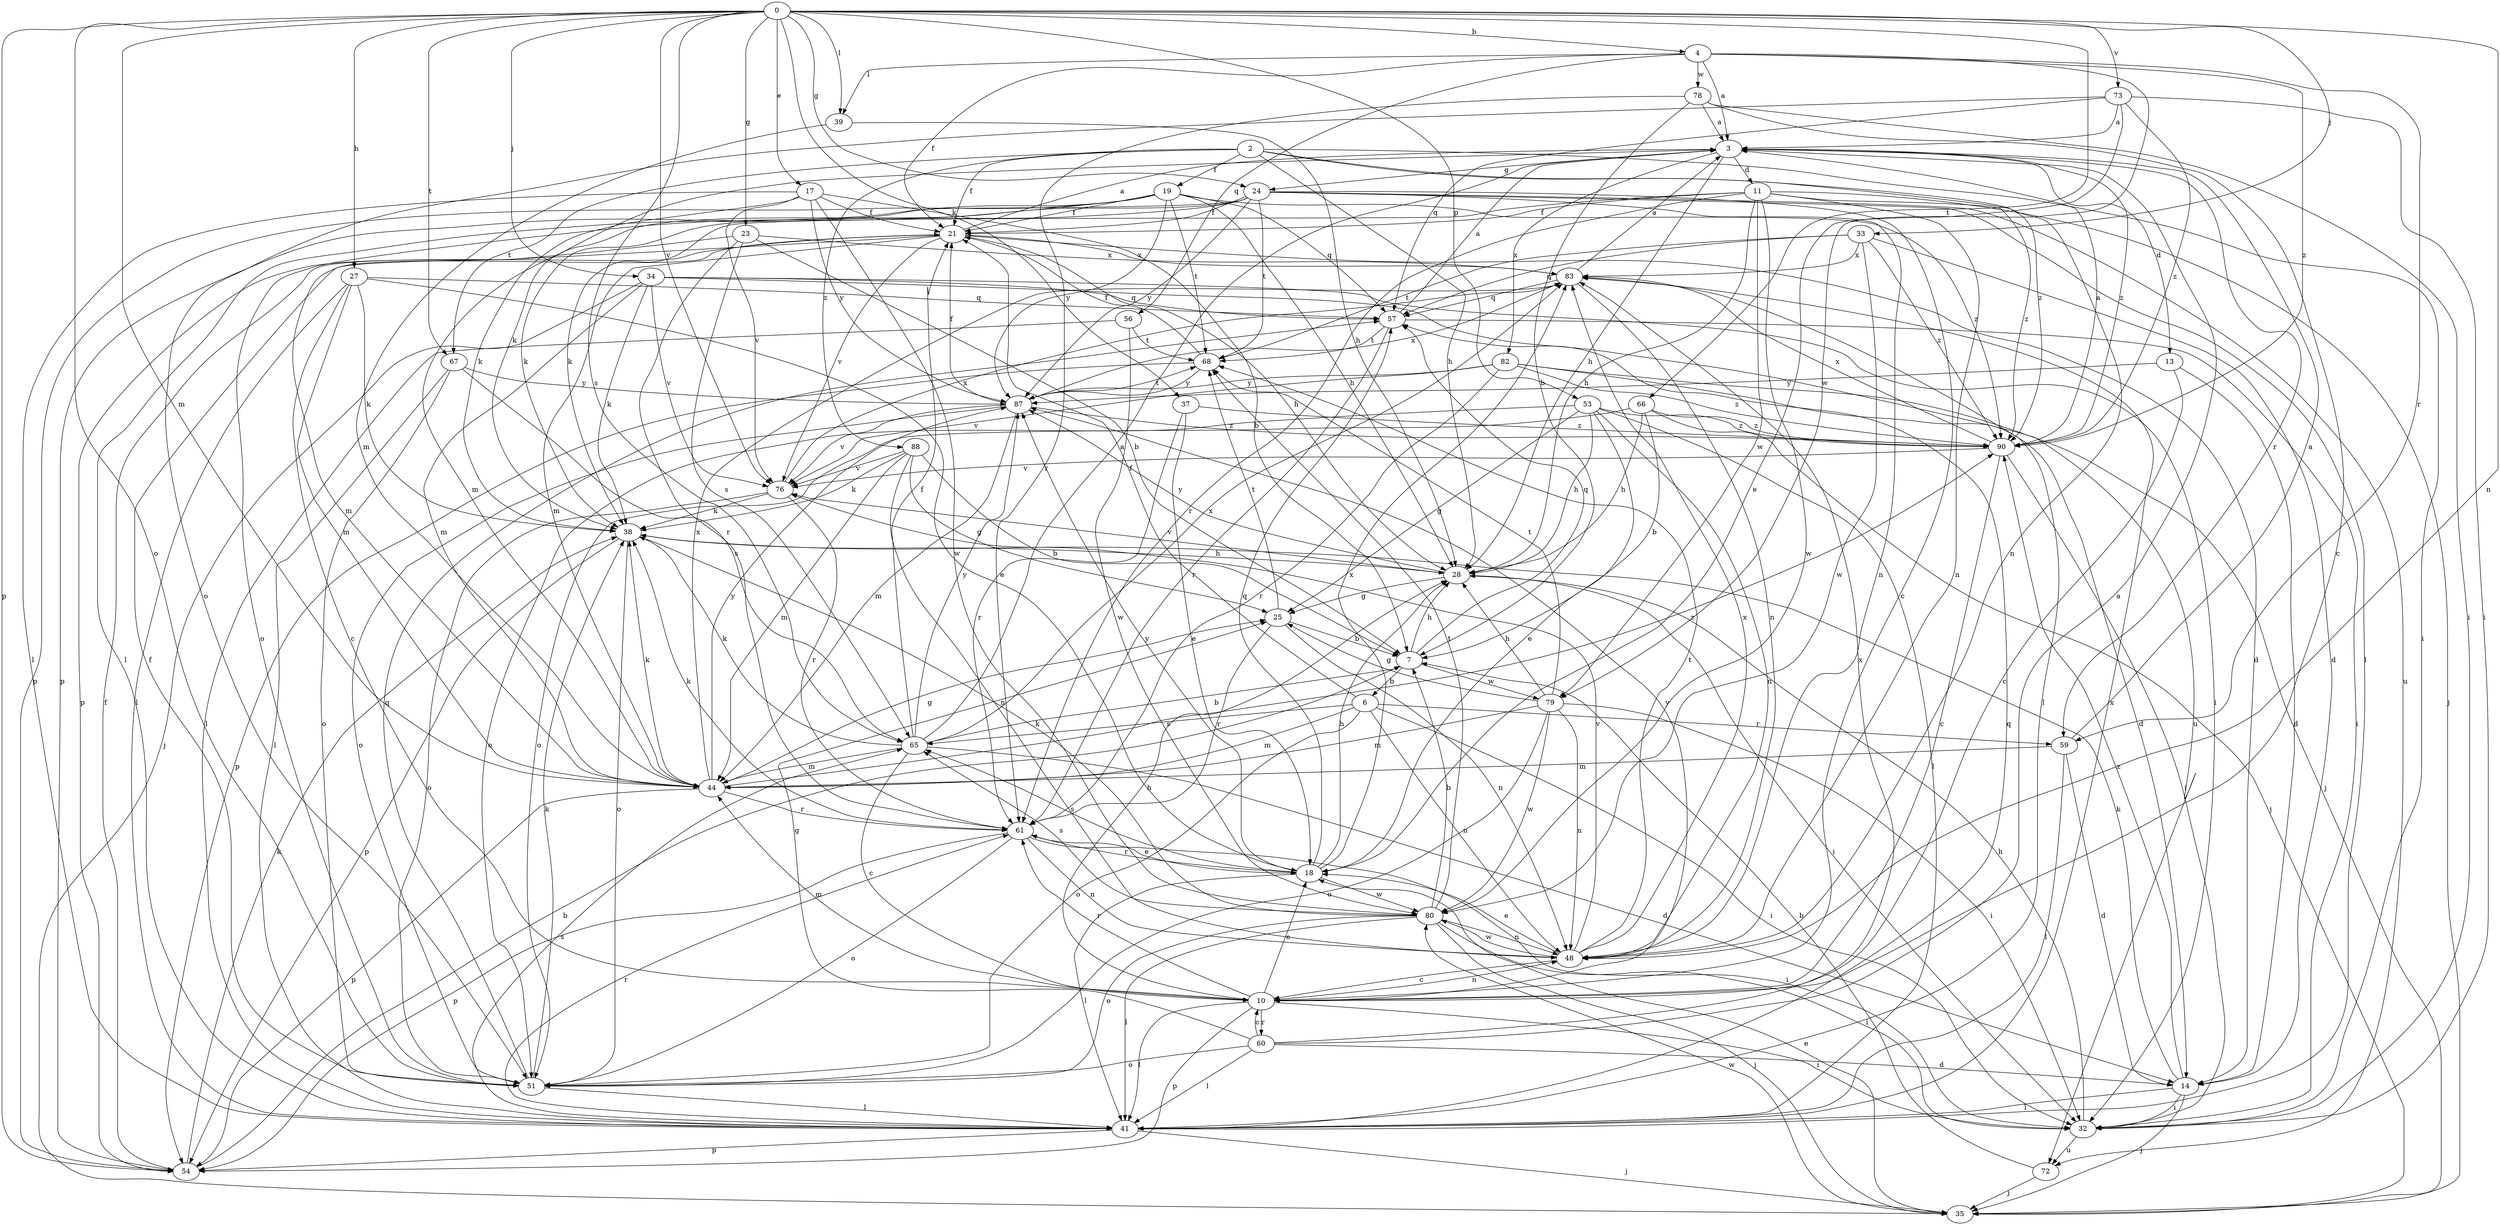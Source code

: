 strict digraph  {
0;
2;
3;
4;
6;
7;
10;
11;
13;
14;
17;
18;
19;
21;
23;
24;
25;
27;
28;
32;
33;
34;
35;
37;
38;
39;
41;
44;
48;
51;
53;
54;
56;
57;
59;
60;
61;
65;
66;
67;
68;
72;
73;
76;
78;
79;
80;
82;
83;
87;
88;
90;
0 -> 4  [label=b];
0 -> 17  [label=e];
0 -> 23  [label=g];
0 -> 24  [label=g];
0 -> 27  [label=h];
0 -> 33  [label=j];
0 -> 34  [label=j];
0 -> 37  [label=k];
0 -> 39  [label=l];
0 -> 44  [label=m];
0 -> 48  [label=n];
0 -> 51  [label=o];
0 -> 53  [label=p];
0 -> 54  [label=p];
0 -> 65  [label=s];
0 -> 66  [label=t];
0 -> 67  [label=t];
0 -> 73  [label=v];
0 -> 76  [label=v];
2 -> 19  [label=f];
2 -> 21  [label=f];
2 -> 28  [label=h];
2 -> 32  [label=i];
2 -> 48  [label=n];
2 -> 67  [label=t];
2 -> 88  [label=z];
2 -> 90  [label=z];
3 -> 11  [label=d];
3 -> 13  [label=d];
3 -> 24  [label=g];
3 -> 28  [label=h];
3 -> 38  [label=k];
3 -> 59  [label=r];
3 -> 82  [label=x];
3 -> 90  [label=z];
4 -> 3  [label=a];
4 -> 21  [label=f];
4 -> 39  [label=l];
4 -> 56  [label=q];
4 -> 59  [label=r];
4 -> 78  [label=w];
4 -> 79  [label=w];
4 -> 90  [label=z];
6 -> 21  [label=f];
6 -> 32  [label=i];
6 -> 44  [label=m];
6 -> 48  [label=n];
6 -> 51  [label=o];
6 -> 59  [label=r];
6 -> 65  [label=s];
7 -> 6  [label=b];
7 -> 28  [label=h];
7 -> 57  [label=q];
7 -> 79  [label=w];
10 -> 18  [label=e];
10 -> 28  [label=h];
10 -> 32  [label=i];
10 -> 41  [label=l];
10 -> 44  [label=m];
10 -> 48  [label=n];
10 -> 54  [label=p];
10 -> 60  [label=r];
10 -> 61  [label=r];
10 -> 87  [label=y];
11 -> 21  [label=f];
11 -> 28  [label=h];
11 -> 35  [label=j];
11 -> 38  [label=k];
11 -> 48  [label=n];
11 -> 61  [label=r];
11 -> 79  [label=w];
11 -> 80  [label=w];
11 -> 90  [label=z];
13 -> 10  [label=c];
13 -> 14  [label=d];
13 -> 87  [label=y];
14 -> 32  [label=i];
14 -> 35  [label=j];
14 -> 38  [label=k];
14 -> 41  [label=l];
14 -> 90  [label=z];
17 -> 7  [label=b];
17 -> 21  [label=f];
17 -> 38  [label=k];
17 -> 41  [label=l];
17 -> 76  [label=v];
17 -> 80  [label=w];
17 -> 87  [label=y];
18 -> 28  [label=h];
18 -> 41  [label=l];
18 -> 57  [label=q];
18 -> 61  [label=r];
18 -> 65  [label=s];
18 -> 80  [label=w];
18 -> 83  [label=x];
18 -> 87  [label=y];
19 -> 21  [label=f];
19 -> 28  [label=h];
19 -> 41  [label=l];
19 -> 44  [label=m];
19 -> 54  [label=p];
19 -> 57  [label=q];
19 -> 68  [label=t];
19 -> 87  [label=y];
19 -> 90  [label=z];
21 -> 3  [label=a];
21 -> 14  [label=d];
21 -> 28  [label=h];
21 -> 44  [label=m];
21 -> 54  [label=p];
21 -> 76  [label=v];
21 -> 83  [label=x];
23 -> 7  [label=b];
23 -> 44  [label=m];
23 -> 61  [label=r];
23 -> 65  [label=s];
23 -> 83  [label=x];
24 -> 10  [label=c];
24 -> 21  [label=f];
24 -> 38  [label=k];
24 -> 41  [label=l];
24 -> 48  [label=n];
24 -> 51  [label=o];
24 -> 54  [label=p];
24 -> 68  [label=t];
24 -> 72  [label=u];
24 -> 87  [label=y];
25 -> 7  [label=b];
25 -> 48  [label=n];
25 -> 61  [label=r];
25 -> 68  [label=t];
27 -> 10  [label=c];
27 -> 18  [label=e];
27 -> 38  [label=k];
27 -> 41  [label=l];
27 -> 44  [label=m];
27 -> 57  [label=q];
28 -> 25  [label=g];
28 -> 32  [label=i];
28 -> 76  [label=v];
28 -> 87  [label=y];
32 -> 28  [label=h];
32 -> 72  [label=u];
33 -> 14  [label=d];
33 -> 57  [label=q];
33 -> 68  [label=t];
33 -> 80  [label=w];
33 -> 83  [label=x];
33 -> 90  [label=z];
34 -> 32  [label=i];
34 -> 35  [label=j];
34 -> 38  [label=k];
34 -> 44  [label=m];
34 -> 57  [label=q];
34 -> 72  [label=u];
34 -> 76  [label=v];
35 -> 18  [label=e];
35 -> 80  [label=w];
37 -> 18  [label=e];
37 -> 61  [label=r];
37 -> 90  [label=z];
38 -> 28  [label=h];
38 -> 51  [label=o];
38 -> 54  [label=p];
39 -> 28  [label=h];
39 -> 44  [label=m];
41 -> 35  [label=j];
41 -> 54  [label=p];
41 -> 57  [label=q];
41 -> 61  [label=r];
41 -> 65  [label=s];
41 -> 83  [label=x];
44 -> 25  [label=g];
44 -> 38  [label=k];
44 -> 54  [label=p];
44 -> 61  [label=r];
44 -> 83  [label=x];
44 -> 87  [label=y];
44 -> 90  [label=z];
48 -> 10  [label=c];
48 -> 18  [label=e];
48 -> 68  [label=t];
48 -> 76  [label=v];
48 -> 80  [label=w];
48 -> 83  [label=x];
51 -> 21  [label=f];
51 -> 38  [label=k];
51 -> 41  [label=l];
51 -> 57  [label=q];
53 -> 18  [label=e];
53 -> 25  [label=g];
53 -> 28  [label=h];
53 -> 41  [label=l];
53 -> 48  [label=n];
53 -> 51  [label=o];
53 -> 90  [label=z];
54 -> 7  [label=b];
54 -> 21  [label=f];
54 -> 38  [label=k];
56 -> 41  [label=l];
56 -> 68  [label=t];
56 -> 80  [label=w];
57 -> 3  [label=a];
57 -> 32  [label=i];
57 -> 61  [label=r];
57 -> 68  [label=t];
59 -> 3  [label=a];
59 -> 14  [label=d];
59 -> 41  [label=l];
59 -> 44  [label=m];
60 -> 3  [label=a];
60 -> 10  [label=c];
60 -> 14  [label=d];
60 -> 25  [label=g];
60 -> 41  [label=l];
60 -> 51  [label=o];
60 -> 83  [label=x];
61 -> 18  [label=e];
61 -> 32  [label=i];
61 -> 38  [label=k];
61 -> 48  [label=n];
61 -> 51  [label=o];
61 -> 54  [label=p];
65 -> 3  [label=a];
65 -> 7  [label=b];
65 -> 10  [label=c];
65 -> 14  [label=d];
65 -> 21  [label=f];
65 -> 38  [label=k];
65 -> 44  [label=m];
65 -> 83  [label=x];
65 -> 87  [label=y];
66 -> 7  [label=b];
66 -> 28  [label=h];
66 -> 35  [label=j];
66 -> 51  [label=o];
66 -> 90  [label=z];
67 -> 41  [label=l];
67 -> 51  [label=o];
67 -> 65  [label=s];
67 -> 87  [label=y];
68 -> 21  [label=f];
68 -> 54  [label=p];
68 -> 87  [label=y];
72 -> 7  [label=b];
72 -> 35  [label=j];
73 -> 3  [label=a];
73 -> 18  [label=e];
73 -> 32  [label=i];
73 -> 51  [label=o];
73 -> 57  [label=q];
73 -> 90  [label=z];
76 -> 38  [label=k];
76 -> 51  [label=o];
76 -> 61  [label=r];
76 -> 83  [label=x];
78 -> 3  [label=a];
78 -> 7  [label=b];
78 -> 10  [label=c];
78 -> 32  [label=i];
78 -> 61  [label=r];
79 -> 25  [label=g];
79 -> 28  [label=h];
79 -> 32  [label=i];
79 -> 44  [label=m];
79 -> 48  [label=n];
79 -> 51  [label=o];
79 -> 68  [label=t];
79 -> 80  [label=w];
80 -> 7  [label=b];
80 -> 32  [label=i];
80 -> 35  [label=j];
80 -> 38  [label=k];
80 -> 41  [label=l];
80 -> 48  [label=n];
80 -> 51  [label=o];
80 -> 65  [label=s];
80 -> 68  [label=t];
82 -> 14  [label=d];
82 -> 35  [label=j];
82 -> 61  [label=r];
82 -> 76  [label=v];
82 -> 87  [label=y];
82 -> 90  [label=z];
83 -> 3  [label=a];
83 -> 41  [label=l];
83 -> 48  [label=n];
83 -> 57  [label=q];
87 -> 21  [label=f];
87 -> 44  [label=m];
87 -> 51  [label=o];
87 -> 68  [label=t];
87 -> 76  [label=v];
87 -> 83  [label=x];
87 -> 90  [label=z];
88 -> 7  [label=b];
88 -> 25  [label=g];
88 -> 38  [label=k];
88 -> 44  [label=m];
88 -> 48  [label=n];
88 -> 76  [label=v];
90 -> 3  [label=a];
90 -> 10  [label=c];
90 -> 32  [label=i];
90 -> 76  [label=v];
90 -> 83  [label=x];
}
